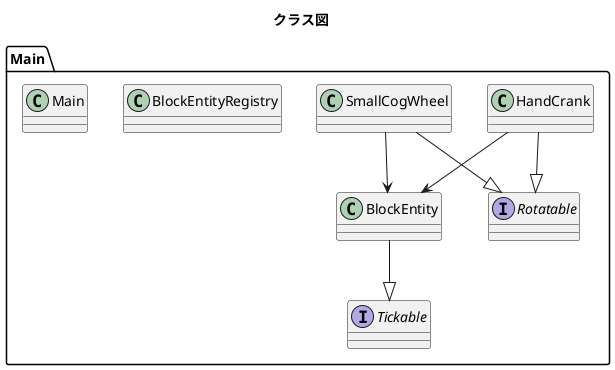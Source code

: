 @startuml main
title クラス図

package Main {
  class BlockEntity
  BlockEntity --|> Tickable
  interface Tickable
  interface Rotatable

  class HandCrank
  HandCrank --> BlockEntity 
  HandCrank --|> Rotatable

  class SmallCogWheel
  SmallCogWheel --> BlockEntity 
  SmallCogWheel --|> Rotatable

  class BlockEntityRegistry

  class Main
}

@enduml